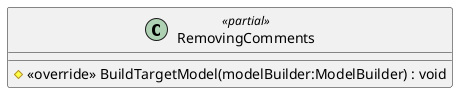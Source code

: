 @startuml
class RemovingComments <<partial>> {
    # <<override>> BuildTargetModel(modelBuilder:ModelBuilder) : void
}
@enduml
